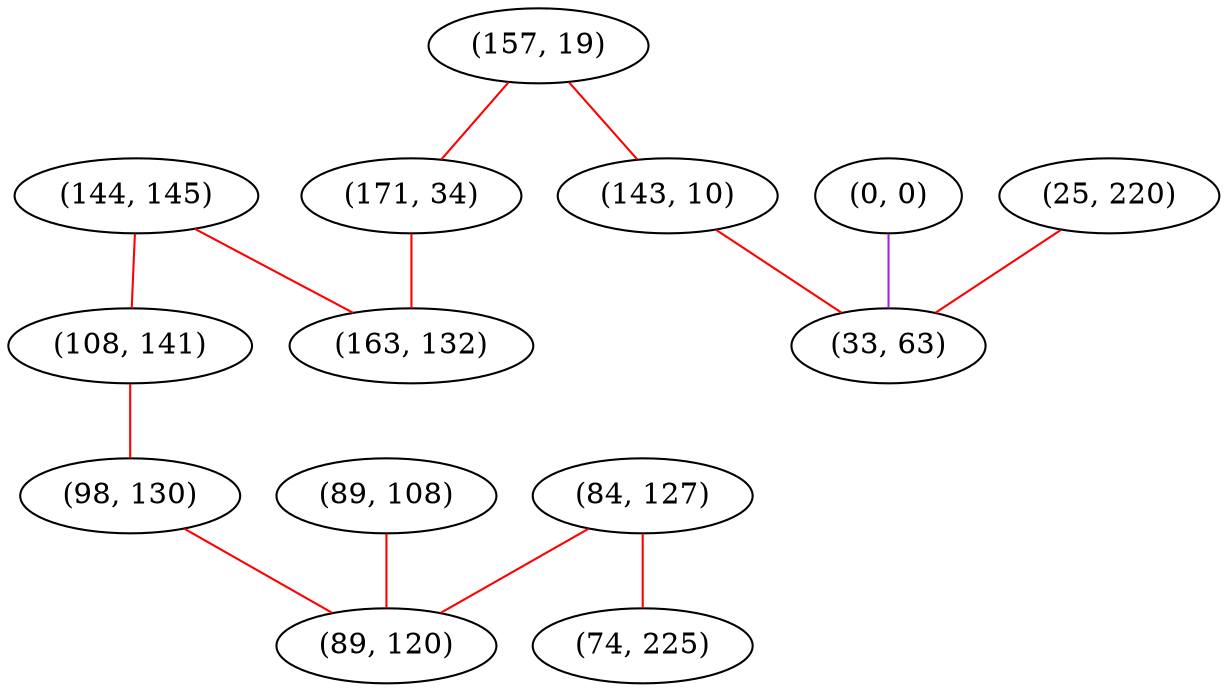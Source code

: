 graph "" {
"(144, 145)";
"(0, 0)";
"(157, 19)";
"(108, 141)";
"(171, 34)";
"(143, 10)";
"(84, 127)";
"(89, 108)";
"(74, 225)";
"(98, 130)";
"(163, 132)";
"(89, 120)";
"(25, 220)";
"(33, 63)";
"(144, 145)" -- "(108, 141)"  [color=red, key=0, weight=1];
"(144, 145)" -- "(163, 132)"  [color=red, key=0, weight=1];
"(0, 0)" -- "(33, 63)"  [color=purple, key=0, weight=4];
"(157, 19)" -- "(171, 34)"  [color=red, key=0, weight=1];
"(157, 19)" -- "(143, 10)"  [color=red, key=0, weight=1];
"(108, 141)" -- "(98, 130)"  [color=red, key=0, weight=1];
"(171, 34)" -- "(163, 132)"  [color=red, key=0, weight=1];
"(143, 10)" -- "(33, 63)"  [color=red, key=0, weight=1];
"(84, 127)" -- "(89, 120)"  [color=red, key=0, weight=1];
"(84, 127)" -- "(74, 225)"  [color=red, key=0, weight=1];
"(89, 108)" -- "(89, 120)"  [color=red, key=0, weight=1];
"(98, 130)" -- "(89, 120)"  [color=red, key=0, weight=1];
"(25, 220)" -- "(33, 63)"  [color=red, key=0, weight=1];
}
